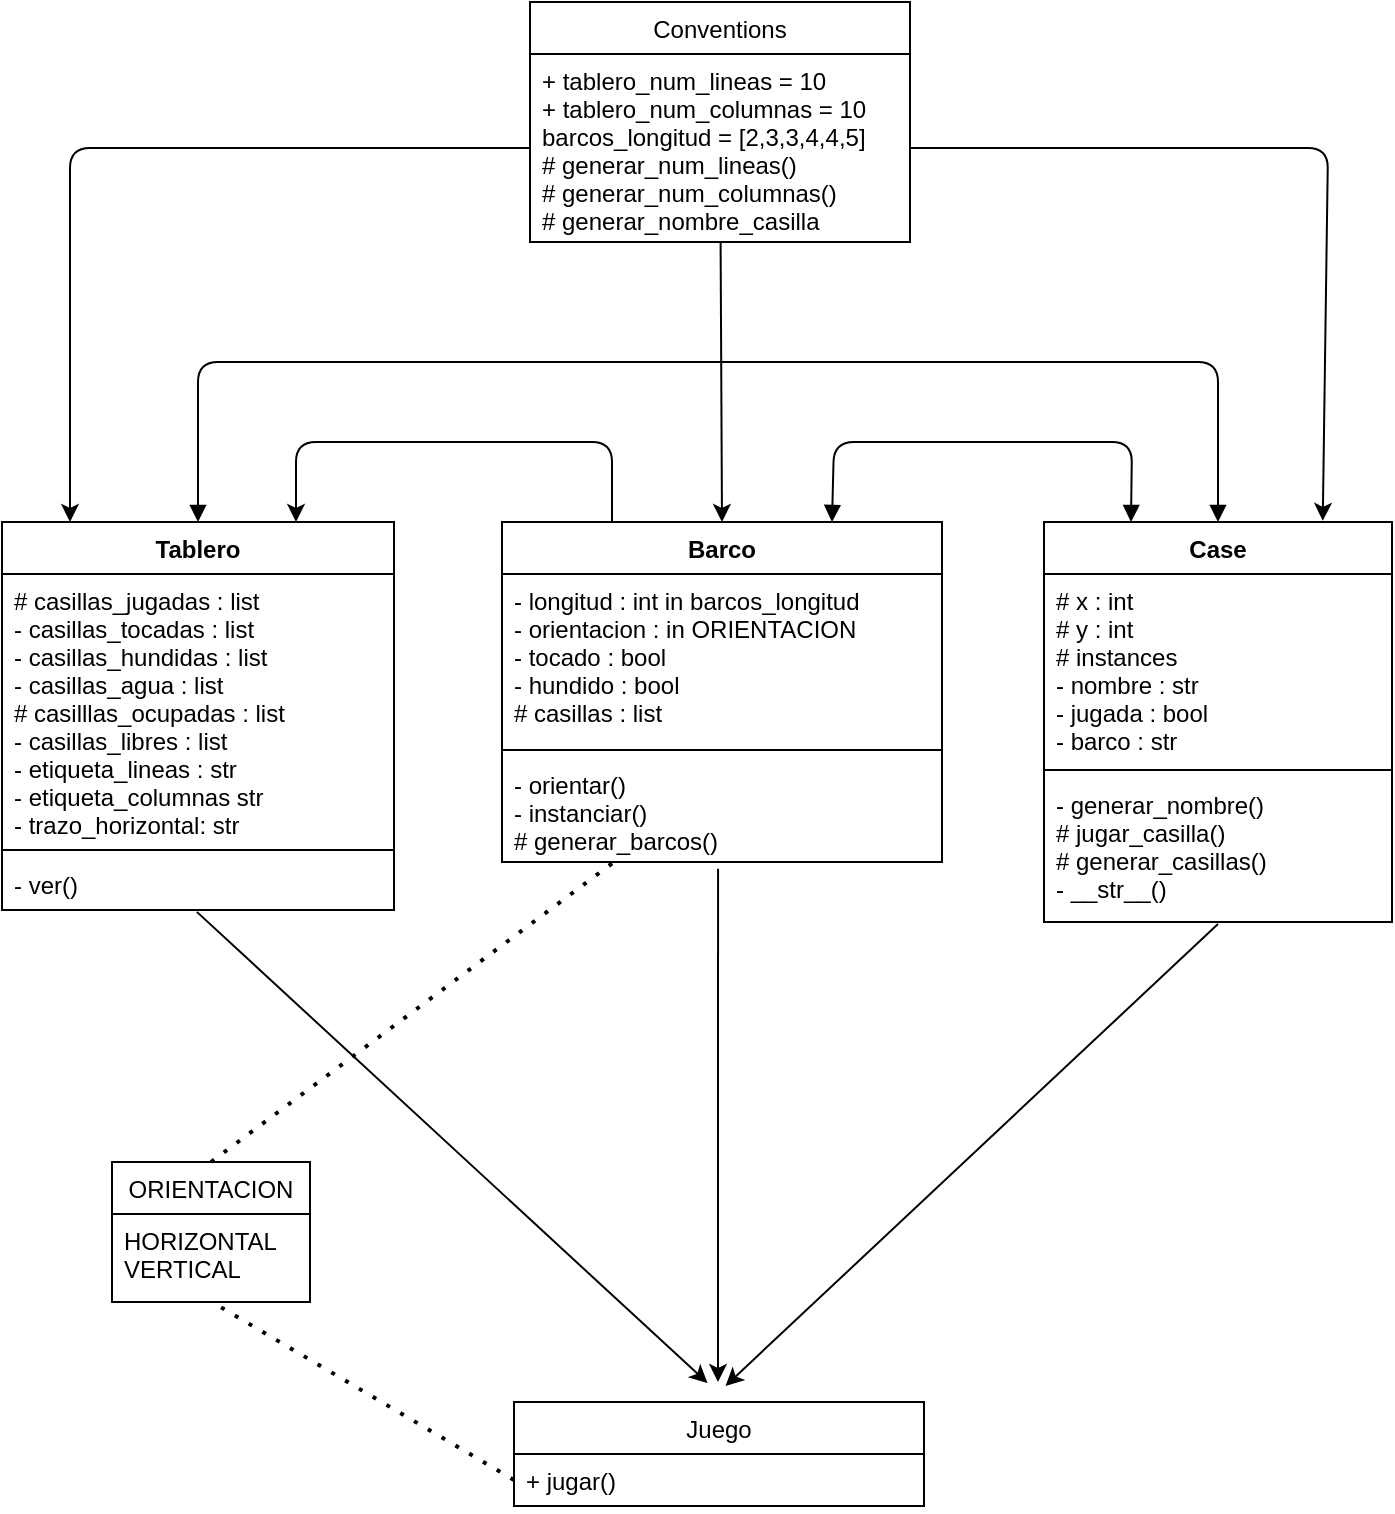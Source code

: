 <mxfile>
    <diagram id="M7j8rQi0G9vy9mc63U1u" name="Page-1">
        <mxGraphModel dx="640" dy="471" grid="0" gridSize="10" guides="1" tooltips="1" connect="1" arrows="1" fold="1" page="1" pageScale="1" pageWidth="827" pageHeight="1169" background="#ffffff" math="0" shadow="0">
            <root>
                <mxCell id="0"/>
                <mxCell id="1" parent="0"/>
                <mxCell id="6" value="Tablero" style="swimlane;fontStyle=1;align=center;verticalAlign=top;childLayout=stackLayout;horizontal=1;startSize=26;horizontalStack=0;resizeParent=1;resizeParentMax=0;resizeLast=0;collapsible=1;marginBottom=0;" vertex="1" parent="1">
                    <mxGeometry x="55" y="320" width="196" height="194" as="geometry"/>
                </mxCell>
                <mxCell id="7" value="# casillas_jugadas : list&#10;- casillas_tocadas : list&#10;- casillas_hundidas : list&#10;- casillas_agua : list&#10;# casilllas_ocupadas : list&#10;- casillas_libres : list&#10;- etiqueta_lineas : str&#10;- etiqueta_columnas str&#10;- trazo_horizontal: str" style="text;strokeColor=none;fillColor=none;align=left;verticalAlign=top;spacingLeft=4;spacingRight=4;overflow=hidden;rotatable=0;points=[[0,0.5],[1,0.5]];portConstraint=eastwest;" vertex="1" parent="6">
                    <mxGeometry y="26" width="196" height="134" as="geometry"/>
                </mxCell>
                <mxCell id="8" value="" style="line;strokeWidth=1;fillColor=none;align=left;verticalAlign=middle;spacingTop=-1;spacingLeft=3;spacingRight=3;rotatable=0;labelPosition=right;points=[];portConstraint=eastwest;strokeColor=inherit;" vertex="1" parent="6">
                    <mxGeometry y="160" width="196" height="8" as="geometry"/>
                </mxCell>
                <mxCell id="9" value="- ver()" style="text;strokeColor=none;fillColor=none;align=left;verticalAlign=top;spacingLeft=4;spacingRight=4;overflow=hidden;rotatable=0;points=[[0,0.5],[1,0.5]];portConstraint=eastwest;" vertex="1" parent="6">
                    <mxGeometry y="168" width="196" height="26" as="geometry"/>
                </mxCell>
                <mxCell id="32" style="edgeStyle=none;html=1;exitX=0.25;exitY=0;exitDx=0;exitDy=0;entryX=0.75;entryY=0;entryDx=0;entryDy=0;" edge="1" parent="1" source="10" target="6">
                    <mxGeometry relative="1" as="geometry">
                        <Array as="points">
                            <mxPoint x="360" y="280"/>
                            <mxPoint x="202" y="280"/>
                        </Array>
                    </mxGeometry>
                </mxCell>
                <mxCell id="10" value="Barco" style="swimlane;fontStyle=1;align=center;verticalAlign=top;childLayout=stackLayout;horizontal=1;startSize=26;horizontalStack=0;resizeParent=1;resizeParentMax=0;resizeLast=0;collapsible=1;marginBottom=0;" vertex="1" parent="1">
                    <mxGeometry x="305" y="320" width="220" height="170" as="geometry"/>
                </mxCell>
                <mxCell id="11" value="- longitud : int in barcos_longitud&#10;- orientacion : in ORIENTACION&#10;- tocado : bool&#10;- hundido : bool&#10;# casillas : list" style="text;strokeColor=none;fillColor=none;align=left;verticalAlign=top;spacingLeft=4;spacingRight=4;overflow=hidden;rotatable=0;points=[[0,0.5],[1,0.5]];portConstraint=eastwest;" vertex="1" parent="10">
                    <mxGeometry y="26" width="220" height="84" as="geometry"/>
                </mxCell>
                <mxCell id="12" value="" style="line;strokeWidth=1;fillColor=none;align=left;verticalAlign=middle;spacingTop=-1;spacingLeft=3;spacingRight=3;rotatable=0;labelPosition=right;points=[];portConstraint=eastwest;strokeColor=inherit;" vertex="1" parent="10">
                    <mxGeometry y="110" width="220" height="8" as="geometry"/>
                </mxCell>
                <mxCell id="13" value="- orientar()&#10;- instanciar()&#10;# generar_barcos()" style="text;strokeColor=none;fillColor=none;align=left;verticalAlign=top;spacingLeft=4;spacingRight=4;overflow=hidden;rotatable=0;points=[[0,0.5],[1,0.5]];portConstraint=eastwest;" vertex="1" parent="10">
                    <mxGeometry y="118" width="220" height="52" as="geometry"/>
                </mxCell>
                <mxCell id="14" value="Case" style="swimlane;fontStyle=1;align=center;verticalAlign=top;childLayout=stackLayout;horizontal=1;startSize=26;horizontalStack=0;resizeParent=1;resizeParentMax=0;resizeLast=0;collapsible=1;marginBottom=0;" vertex="1" parent="1">
                    <mxGeometry x="576" y="320" width="174" height="200" as="geometry"/>
                </mxCell>
                <mxCell id="15" value="# x : int &#10;# y : int&#10;# instances&#10;- nombre : str&#10;- jugada : bool&#10;- barco : str" style="text;strokeColor=none;fillColor=none;align=left;verticalAlign=top;spacingLeft=4;spacingRight=4;overflow=hidden;rotatable=0;points=[[0,0.5],[1,0.5]];portConstraint=eastwest;" vertex="1" parent="14">
                    <mxGeometry y="26" width="174" height="94" as="geometry"/>
                </mxCell>
                <mxCell id="16" value="" style="line;strokeWidth=1;fillColor=none;align=left;verticalAlign=middle;spacingTop=-1;spacingLeft=3;spacingRight=3;rotatable=0;labelPosition=right;points=[];portConstraint=eastwest;strokeColor=inherit;" vertex="1" parent="14">
                    <mxGeometry y="120" width="174" height="8" as="geometry"/>
                </mxCell>
                <mxCell id="17" value="- generar_nombre()&#10;# jugar_casilla()&#10;# generar_casillas()&#10;- __str__()" style="text;strokeColor=none;fillColor=none;align=left;verticalAlign=top;spacingLeft=4;spacingRight=4;overflow=hidden;rotatable=0;points=[[0,0.5],[1,0.5]];portConstraint=eastwest;" vertex="1" parent="14">
                    <mxGeometry y="128" width="174" height="72" as="geometry"/>
                </mxCell>
                <mxCell id="22" value="ORIENTACION" style="swimlane;fontStyle=0;childLayout=stackLayout;horizontal=1;startSize=26;fillColor=none;horizontalStack=0;resizeParent=1;resizeParentMax=0;resizeLast=0;collapsible=1;marginBottom=0;" vertex="1" parent="1">
                    <mxGeometry x="110" y="640" width="99" height="70" as="geometry"/>
                </mxCell>
                <mxCell id="23" value="HORIZONTAL &#10;VERTICAL" style="text;strokeColor=none;fillColor=none;align=left;verticalAlign=top;spacingLeft=4;spacingRight=4;overflow=hidden;rotatable=0;points=[[0,0.5],[1,0.5]];portConstraint=eastwest;" vertex="1" parent="22">
                    <mxGeometry y="26" width="99" height="44" as="geometry"/>
                </mxCell>
                <mxCell id="51" style="edgeStyle=none;html=1;exitX=0.497;exitY=1.036;exitDx=0;exitDy=0;exitPerimeter=0;entryX=0.472;entryY=-0.183;entryDx=0;entryDy=0;entryPerimeter=0;" edge="1" parent="1" source="9" target="26">
                    <mxGeometry relative="1" as="geometry">
                        <mxPoint x="410" y="750" as="targetPoint"/>
                    </mxGeometry>
                </mxCell>
                <mxCell id="52" style="edgeStyle=none;html=1;exitX=0.491;exitY=1.066;exitDx=0;exitDy=0;exitPerimeter=0;" edge="1" parent="1" source="13">
                    <mxGeometry relative="1" as="geometry">
                        <mxPoint x="413" y="750" as="targetPoint"/>
                        <mxPoint x="340" y="550" as="sourcePoint"/>
                    </mxGeometry>
                </mxCell>
                <mxCell id="53" style="edgeStyle=none;html=1;entryX=0.516;entryY=-0.155;entryDx=0;entryDy=0;entryPerimeter=0;" edge="1" parent="1" target="26">
                    <mxGeometry relative="1" as="geometry">
                        <mxPoint x="690" y="700" as="targetPoint"/>
                        <mxPoint x="663" y="521" as="sourcePoint"/>
                    </mxGeometry>
                </mxCell>
                <mxCell id="26" value="Juego" style="swimlane;fontStyle=0;childLayout=stackLayout;horizontal=1;startSize=26;fillColor=none;horizontalStack=0;resizeParent=1;resizeParentMax=0;resizeLast=0;collapsible=1;marginBottom=0;" vertex="1" parent="1">
                    <mxGeometry x="311" y="760" width="205" height="52" as="geometry"/>
                </mxCell>
                <mxCell id="27" value="+ jugar()" style="text;strokeColor=none;fillColor=none;align=left;verticalAlign=top;spacingLeft=4;spacingRight=4;overflow=hidden;rotatable=0;points=[[0,0.5],[1,0.5]];portConstraint=eastwest;" vertex="1" parent="26">
                    <mxGeometry y="26" width="205" height="26" as="geometry"/>
                </mxCell>
                <mxCell id="31" value="" style="endArrow=block;startArrow=block;endFill=1;startFill=1;html=1;exitX=0.75;exitY=0;exitDx=0;exitDy=0;entryX=0.25;entryY=0;entryDx=0;entryDy=0;" edge="1" parent="1" source="10" target="14">
                    <mxGeometry width="160" relative="1" as="geometry">
                        <mxPoint x="491" y="290" as="sourcePoint"/>
                        <mxPoint x="651" y="290" as="targetPoint"/>
                        <Array as="points">
                            <mxPoint x="471" y="280"/>
                            <mxPoint x="620" y="280"/>
                        </Array>
                    </mxGeometry>
                </mxCell>
                <mxCell id="39" style="edgeStyle=none;html=1;entryX=0.5;entryY=0;entryDx=0;entryDy=0;" edge="1" parent="1" source="37" target="10">
                    <mxGeometry relative="1" as="geometry"/>
                </mxCell>
                <mxCell id="40" style="edgeStyle=none;html=1;exitX=0;exitY=0.5;exitDx=0;exitDy=0;" edge="1" parent="1" source="38">
                    <mxGeometry relative="1" as="geometry">
                        <mxPoint x="89" y="320" as="targetPoint"/>
                        <Array as="points">
                            <mxPoint x="89" y="133"/>
                        </Array>
                    </mxGeometry>
                </mxCell>
                <mxCell id="37" value="Conventions" style="swimlane;fontStyle=0;childLayout=stackLayout;horizontal=1;startSize=26;fillColor=none;horizontalStack=0;resizeParent=1;resizeParentMax=0;resizeLast=0;collapsible=1;marginBottom=0;" vertex="1" parent="1">
                    <mxGeometry x="319" y="60" width="190" height="120" as="geometry"/>
                </mxCell>
                <mxCell id="38" value="+ tablero_num_lineas = 10&#10;+ tablero_num_columnas = 10&#10;barcos_longitud = [2,3,3,4,4,5]&#10;# generar_num_lineas()&#10;# generar_num_columnas()&#10;# generar_nombre_casilla" style="text;strokeColor=none;fillColor=none;align=left;verticalAlign=top;spacingLeft=4;spacingRight=4;overflow=hidden;rotatable=0;points=[[0,0.5],[1,0.5]];portConstraint=eastwest;" vertex="1" parent="37">
                    <mxGeometry y="26" width="190" height="94" as="geometry"/>
                </mxCell>
                <mxCell id="41" style="edgeStyle=none;html=1;exitX=1;exitY=0.5;exitDx=0;exitDy=0;entryX=0.801;entryY=-0.003;entryDx=0;entryDy=0;entryPerimeter=0;" edge="1" parent="1" source="38" target="14">
                    <mxGeometry relative="1" as="geometry">
                        <Array as="points">
                            <mxPoint x="718" y="133"/>
                        </Array>
                    </mxGeometry>
                </mxCell>
                <mxCell id="43" value="" style="endArrow=block;startArrow=block;endFill=1;startFill=1;html=1;exitX=0.5;exitY=0;exitDx=0;exitDy=0;entryX=0.5;entryY=0;entryDx=0;entryDy=0;" edge="1" parent="1" source="6" target="14">
                    <mxGeometry width="160" relative="1" as="geometry">
                        <mxPoint x="335" y="240" as="sourcePoint"/>
                        <mxPoint x="495" y="240" as="targetPoint"/>
                        <Array as="points">
                            <mxPoint x="153" y="240"/>
                            <mxPoint x="663" y="240"/>
                        </Array>
                    </mxGeometry>
                </mxCell>
                <mxCell id="49" value="" style="endArrow=none;dashed=1;html=1;dashPattern=1 3;strokeWidth=2;exitX=0.5;exitY=0;exitDx=0;exitDy=0;" edge="1" parent="1" source="22">
                    <mxGeometry width="50" height="50" relative="1" as="geometry">
                        <mxPoint x="311" y="540" as="sourcePoint"/>
                        <mxPoint x="361" y="490" as="targetPoint"/>
                    </mxGeometry>
                </mxCell>
                <mxCell id="50" value="" style="endArrow=none;dashed=1;html=1;dashPattern=1 3;strokeWidth=2;exitX=0;exitY=0.75;exitDx=0;exitDy=0;" edge="1" parent="1" source="26">
                    <mxGeometry width="50" height="50" relative="1" as="geometry">
                        <mxPoint x="110" y="760" as="sourcePoint"/>
                        <mxPoint x="160" y="710" as="targetPoint"/>
                    </mxGeometry>
                </mxCell>
            </root>
        </mxGraphModel>
    </diagram>
</mxfile>
